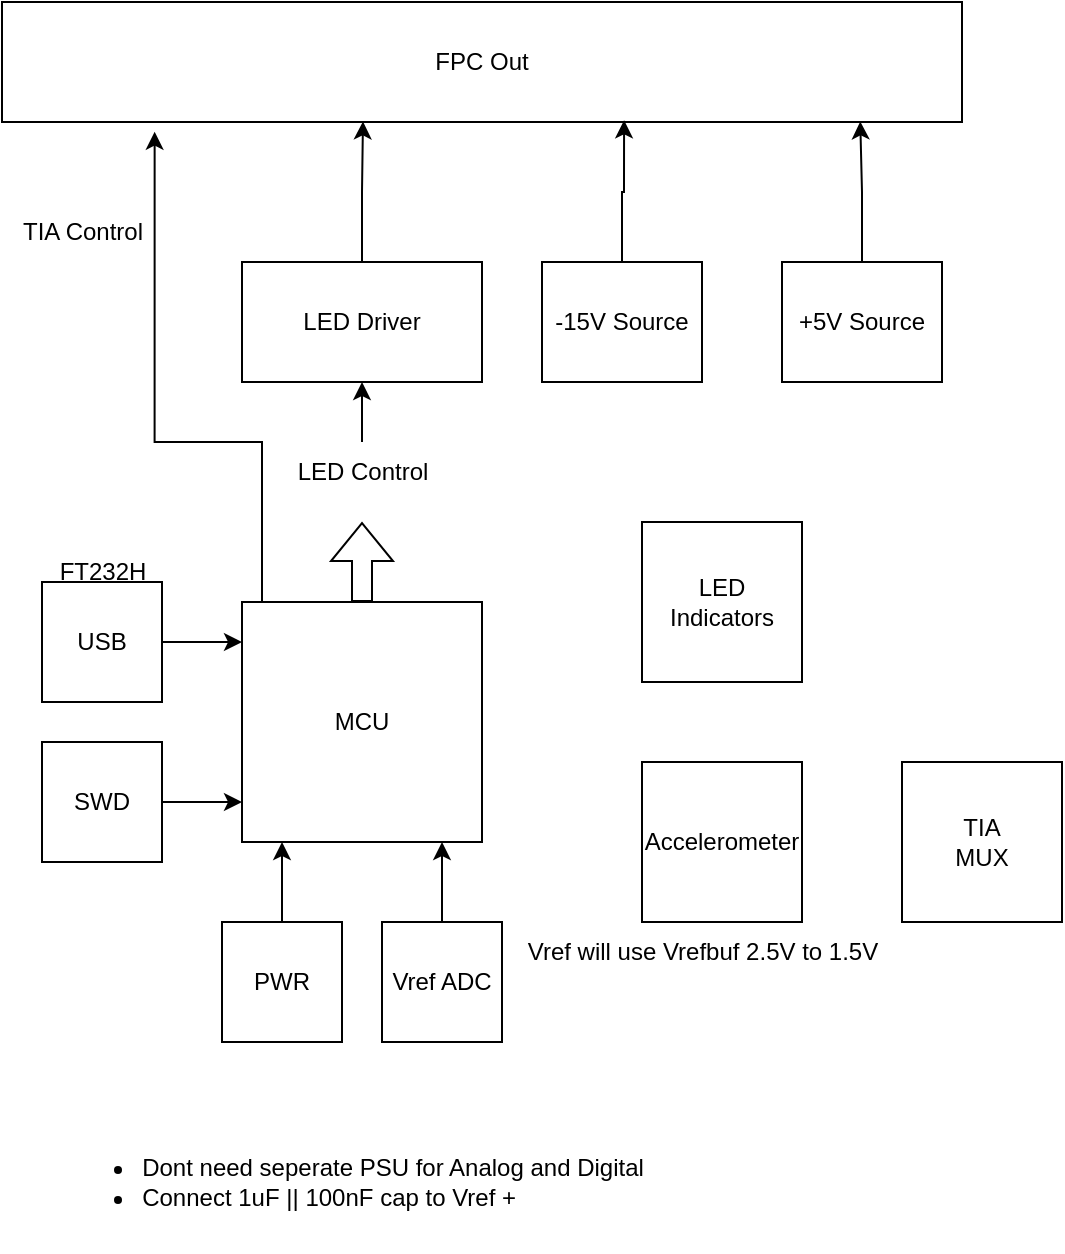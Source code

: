 <mxfile version="22.1.11" type="device">
  <diagram name="Page-1" id="KmNVyWKx8feqLT0k7PfV">
    <mxGraphModel dx="989" dy="1682" grid="1" gridSize="10" guides="1" tooltips="1" connect="1" arrows="1" fold="1" page="1" pageScale="1" pageWidth="850" pageHeight="1100" math="0" shadow="0">
      <root>
        <mxCell id="0" />
        <mxCell id="1" parent="0" />
        <mxCell id="C4OK2IATNV9NrNwlP1dA-1" value="MCU" style="whiteSpace=wrap;html=1;aspect=fixed;" parent="1" vertex="1">
          <mxGeometry x="320" y="280" width="120" height="120" as="geometry" />
        </mxCell>
        <mxCell id="C4OK2IATNV9NrNwlP1dA-2" value="LED Driver" style="rounded=0;whiteSpace=wrap;html=1;" parent="1" vertex="1">
          <mxGeometry x="320" y="110" width="120" height="60" as="geometry" />
        </mxCell>
        <mxCell id="C4OK2IATNV9NrNwlP1dA-3" value="-15V Source" style="whiteSpace=wrap;html=1;" parent="1" vertex="1">
          <mxGeometry x="470" y="110" width="80" height="60" as="geometry" />
        </mxCell>
        <mxCell id="C4OK2IATNV9NrNwlP1dA-4" value="+5V Source" style="whiteSpace=wrap;html=1;" parent="1" vertex="1">
          <mxGeometry x="590" y="110" width="80" height="60" as="geometry" />
        </mxCell>
        <mxCell id="C4OK2IATNV9NrNwlP1dA-6" value="" style="shape=flexArrow;endArrow=classic;html=1;rounded=0;exitX=0.5;exitY=0;exitDx=0;exitDy=0;" parent="1" source="C4OK2IATNV9NrNwlP1dA-1" edge="1">
          <mxGeometry width="50" height="50" relative="1" as="geometry">
            <mxPoint x="380" y="420" as="sourcePoint" />
            <mxPoint x="380" y="240" as="targetPoint" />
          </mxGeometry>
        </mxCell>
        <mxCell id="C4OK2IATNV9NrNwlP1dA-8" value="" style="edgeStyle=orthogonalEdgeStyle;rounded=0;orthogonalLoop=1;jettySize=auto;html=1;" parent="1" source="C4OK2IATNV9NrNwlP1dA-7" target="C4OK2IATNV9NrNwlP1dA-2" edge="1">
          <mxGeometry relative="1" as="geometry">
            <Array as="points">
              <mxPoint x="380" y="120" />
            </Array>
          </mxGeometry>
        </mxCell>
        <mxCell id="C4OK2IATNV9NrNwlP1dA-7" value="LED Control" style="text;html=1;align=center;verticalAlign=middle;resizable=0;points=[];autosize=1;strokeColor=none;fillColor=none;" parent="1" vertex="1">
          <mxGeometry x="335" y="200" width="90" height="30" as="geometry" />
        </mxCell>
        <mxCell id="C4OK2IATNV9NrNwlP1dA-10" value="" style="edgeStyle=orthogonalEdgeStyle;rounded=0;orthogonalLoop=1;jettySize=auto;html=1;" parent="1" source="C4OK2IATNV9NrNwlP1dA-9" target="C4OK2IATNV9NrNwlP1dA-1" edge="1">
          <mxGeometry relative="1" as="geometry">
            <Array as="points">
              <mxPoint x="290" y="380" />
              <mxPoint x="290" y="380" />
            </Array>
          </mxGeometry>
        </mxCell>
        <mxCell id="C4OK2IATNV9NrNwlP1dA-9" value="SWD" style="whiteSpace=wrap;html=1;aspect=fixed;" parent="1" vertex="1">
          <mxGeometry x="220" y="350" width="60" height="60" as="geometry" />
        </mxCell>
        <mxCell id="C4OK2IATNV9NrNwlP1dA-12" value="" style="edgeStyle=orthogonalEdgeStyle;rounded=0;orthogonalLoop=1;jettySize=auto;html=1;" parent="1" source="C4OK2IATNV9NrNwlP1dA-11" target="C4OK2IATNV9NrNwlP1dA-1" edge="1">
          <mxGeometry relative="1" as="geometry">
            <Array as="points">
              <mxPoint x="340" y="410" />
              <mxPoint x="340" y="410" />
            </Array>
          </mxGeometry>
        </mxCell>
        <mxCell id="C4OK2IATNV9NrNwlP1dA-11" value="PWR" style="rounded=0;whiteSpace=wrap;html=1;" parent="1" vertex="1">
          <mxGeometry x="310" y="440" width="60" height="60" as="geometry" />
        </mxCell>
        <mxCell id="C4OK2IATNV9NrNwlP1dA-14" style="edgeStyle=orthogonalEdgeStyle;rounded=0;orthogonalLoop=1;jettySize=auto;html=1;" parent="1" source="C4OK2IATNV9NrNwlP1dA-13" edge="1">
          <mxGeometry relative="1" as="geometry">
            <mxPoint x="420" y="400" as="targetPoint" />
            <Array as="points">
              <mxPoint x="420" y="400" />
            </Array>
          </mxGeometry>
        </mxCell>
        <mxCell id="C4OK2IATNV9NrNwlP1dA-13" value="Vref ADC" style="whiteSpace=wrap;html=1;" parent="1" vertex="1">
          <mxGeometry x="390" y="440" width="60" height="60" as="geometry" />
        </mxCell>
        <mxCell id="C4OK2IATNV9NrNwlP1dA-16" style="edgeStyle=orthogonalEdgeStyle;rounded=0;orthogonalLoop=1;jettySize=auto;html=1;" parent="1" source="C4OK2IATNV9NrNwlP1dA-15" edge="1">
          <mxGeometry relative="1" as="geometry">
            <mxPoint x="320" y="300" as="targetPoint" />
            <Array as="points">
              <mxPoint x="320" y="300" />
            </Array>
          </mxGeometry>
        </mxCell>
        <mxCell id="C4OK2IATNV9NrNwlP1dA-15" value="USB" style="whiteSpace=wrap;html=1;aspect=fixed;" parent="1" vertex="1">
          <mxGeometry x="220" y="270" width="60" height="60" as="geometry" />
        </mxCell>
        <mxCell id="C4OK2IATNV9NrNwlP1dA-17" value="FPC Out" style="rounded=0;whiteSpace=wrap;html=1;" parent="1" vertex="1">
          <mxGeometry x="200" y="-20" width="480" height="60" as="geometry" />
        </mxCell>
        <mxCell id="C4OK2IATNV9NrNwlP1dA-20" style="edgeStyle=orthogonalEdgeStyle;rounded=0;orthogonalLoop=1;jettySize=auto;html=1;entryX=0.894;entryY=0.995;entryDx=0;entryDy=0;entryPerimeter=0;" parent="1" source="C4OK2IATNV9NrNwlP1dA-4" target="C4OK2IATNV9NrNwlP1dA-17" edge="1">
          <mxGeometry relative="1" as="geometry" />
        </mxCell>
        <mxCell id="C4OK2IATNV9NrNwlP1dA-21" style="edgeStyle=orthogonalEdgeStyle;rounded=0;orthogonalLoop=1;jettySize=auto;html=1;entryX=0.648;entryY=0.986;entryDx=0;entryDy=0;entryPerimeter=0;" parent="1" source="C4OK2IATNV9NrNwlP1dA-3" target="C4OK2IATNV9NrNwlP1dA-17" edge="1">
          <mxGeometry relative="1" as="geometry" />
        </mxCell>
        <mxCell id="C4OK2IATNV9NrNwlP1dA-22" style="edgeStyle=orthogonalEdgeStyle;rounded=0;orthogonalLoop=1;jettySize=auto;html=1;entryX=0.376;entryY=0.995;entryDx=0;entryDy=0;entryPerimeter=0;" parent="1" source="C4OK2IATNV9NrNwlP1dA-2" target="C4OK2IATNV9NrNwlP1dA-17" edge="1">
          <mxGeometry relative="1" as="geometry" />
        </mxCell>
        <mxCell id="C4OK2IATNV9NrNwlP1dA-23" value="TIA &lt;br&gt;MUX" style="whiteSpace=wrap;html=1;" parent="1" vertex="1">
          <mxGeometry x="650" y="360" width="80" height="80" as="geometry" />
        </mxCell>
        <mxCell id="C4OK2IATNV9NrNwlP1dA-24" style="edgeStyle=orthogonalEdgeStyle;rounded=0;orthogonalLoop=1;jettySize=auto;html=1;exitX=0.25;exitY=0;exitDx=0;exitDy=0;entryX=0.159;entryY=1.081;entryDx=0;entryDy=0;entryPerimeter=0;" parent="1" source="C4OK2IATNV9NrNwlP1dA-1" target="C4OK2IATNV9NrNwlP1dA-17" edge="1">
          <mxGeometry relative="1" as="geometry">
            <Array as="points">
              <mxPoint x="330" y="280" />
              <mxPoint x="330" y="200" />
              <mxPoint x="276" y="200" />
            </Array>
          </mxGeometry>
        </mxCell>
        <mxCell id="C4OK2IATNV9NrNwlP1dA-25" value="TIA Control" style="text;html=1;align=center;verticalAlign=middle;resizable=0;points=[];autosize=1;strokeColor=none;fillColor=none;" parent="1" vertex="1">
          <mxGeometry x="200" y="80" width="80" height="30" as="geometry" />
        </mxCell>
        <mxCell id="C4OK2IATNV9NrNwlP1dA-27" value="Vref will use Vrefbuf 2.5V to 1.5V" style="text;html=1;align=center;verticalAlign=middle;resizable=0;points=[];autosize=1;strokeColor=none;fillColor=none;" parent="1" vertex="1">
          <mxGeometry x="450" y="440" width="200" height="30" as="geometry" />
        </mxCell>
        <mxCell id="C4OK2IATNV9NrNwlP1dA-28" value="&lt;div style=&quot;text-align: left;&quot;&gt;&lt;ul&gt;&lt;li&gt;&lt;span style=&quot;background-color: initial;&quot;&gt;Dont need seperate PSU for Analog and Digital&lt;/span&gt;&lt;/li&gt;&lt;li&gt;&lt;span style=&quot;background-color: initial;&quot;&gt;Connect 1uF || 100nF cap to Vref +&lt;/span&gt;&lt;/li&gt;&lt;/ul&gt;&lt;/div&gt;" style="text;html=1;align=center;verticalAlign=middle;resizable=0;points=[];autosize=1;strokeColor=none;fillColor=none;" parent="1" vertex="1">
          <mxGeometry x="220" y="535" width="310" height="70" as="geometry" />
        </mxCell>
        <mxCell id="cryJh5kguzOkHqTrbqtJ-1" value="FT232H" style="text;html=1;align=center;verticalAlign=middle;resizable=0;points=[];autosize=1;strokeColor=none;fillColor=none;" vertex="1" parent="1">
          <mxGeometry x="215" y="250" width="70" height="30" as="geometry" />
        </mxCell>
        <mxCell id="cryJh5kguzOkHqTrbqtJ-3" value="Accelerometer" style="rounded=0;whiteSpace=wrap;html=1;" vertex="1" parent="1">
          <mxGeometry x="520" y="360" width="80" height="80" as="geometry" />
        </mxCell>
        <mxCell id="cryJh5kguzOkHqTrbqtJ-5" value="LED Indicators" style="whiteSpace=wrap;html=1;" vertex="1" parent="1">
          <mxGeometry x="520" y="240" width="80" height="80" as="geometry" />
        </mxCell>
      </root>
    </mxGraphModel>
  </diagram>
</mxfile>
